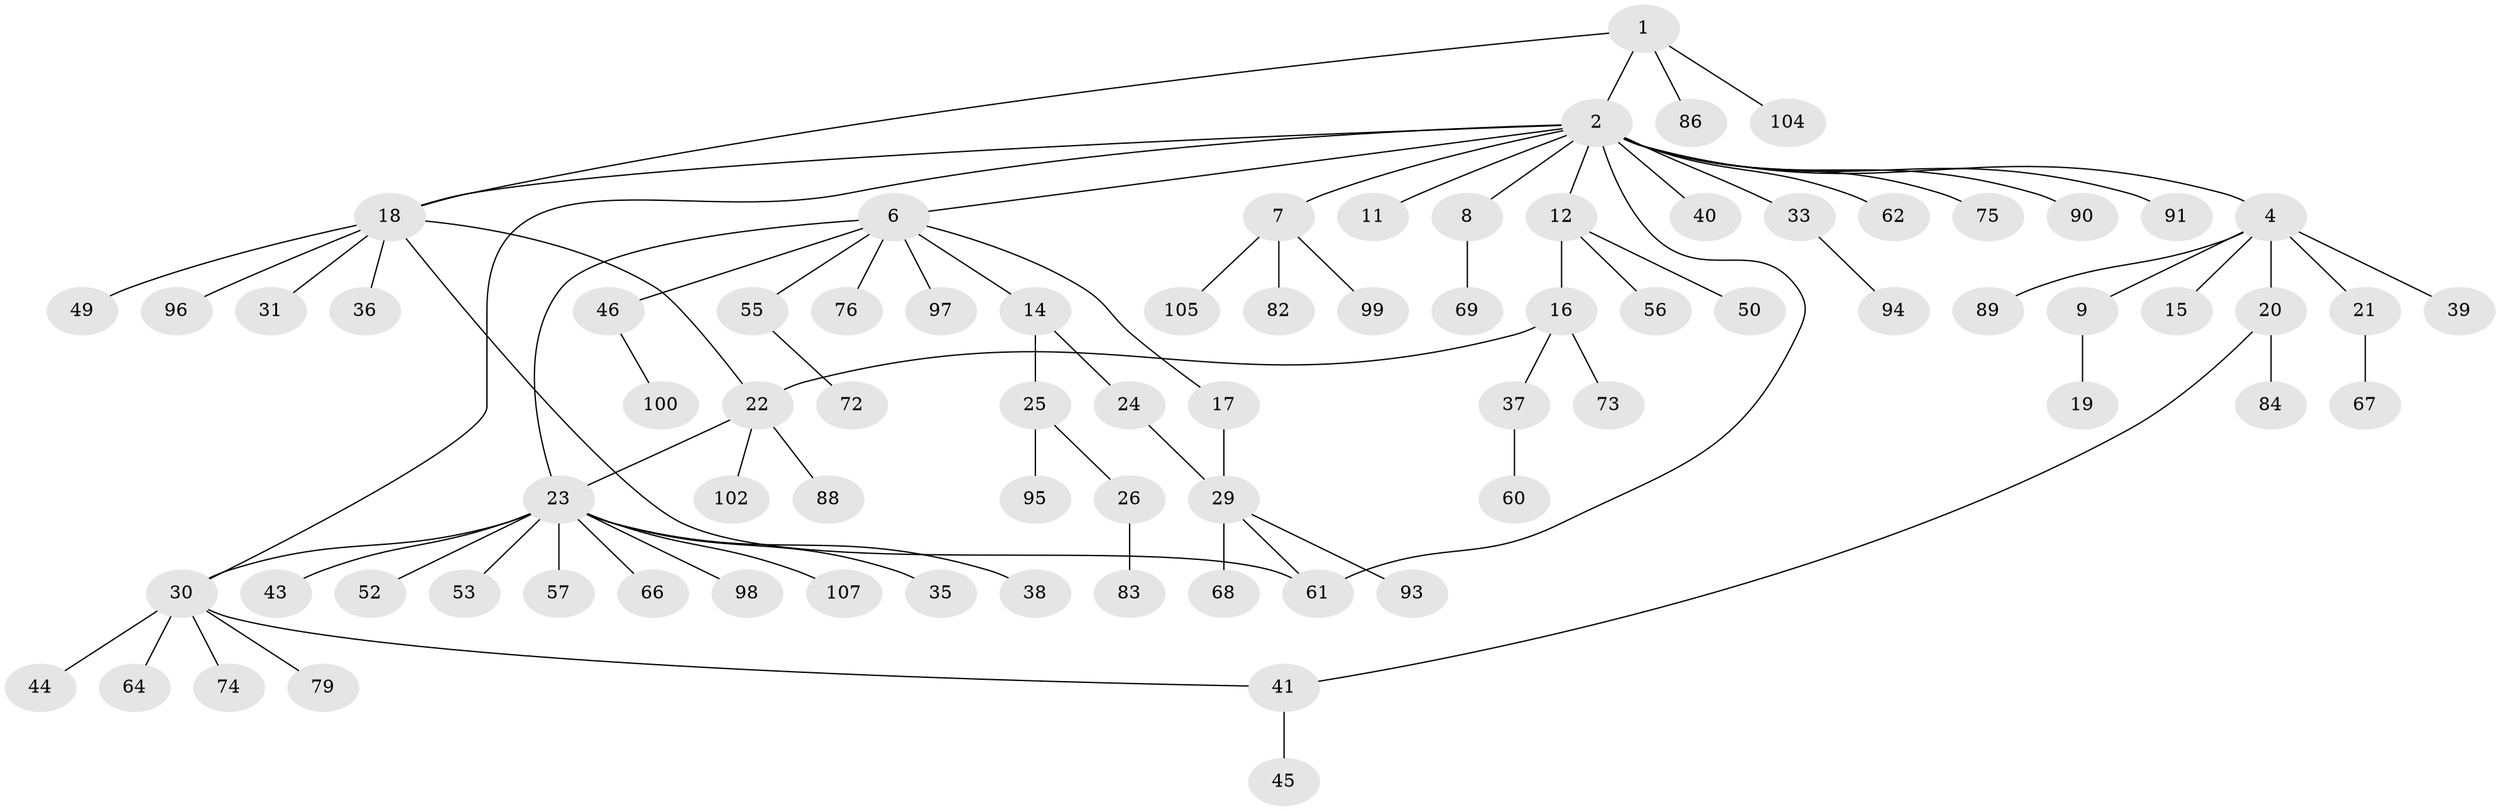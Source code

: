 // original degree distribution, {3: 0.1388888888888889, 16: 0.009259259259259259, 8: 0.018518518518518517, 1: 0.6018518518518519, 9: 0.009259259259259259, 2: 0.1388888888888889, 4: 0.037037037037037035, 5: 0.018518518518518517, 6: 0.018518518518518517, 11: 0.009259259259259259}
// Generated by graph-tools (version 1.1) at 2025/41/03/06/25 10:41:51]
// undirected, 78 vertices, 85 edges
graph export_dot {
graph [start="1"]
  node [color=gray90,style=filled];
  1 [super="+3"];
  2 [super="+13"];
  4 [super="+5"];
  6 [super="+34"];
  7 [super="+10"];
  8 [super="+92"];
  9 [super="+47"];
  11;
  12 [super="+51"];
  14;
  15;
  16 [super="+28"];
  17 [super="+63"];
  18 [super="+42"];
  19 [super="+78"];
  20 [super="+27"];
  21 [super="+65"];
  22 [super="+59"];
  23 [super="+32"];
  24;
  25 [super="+108"];
  26;
  29 [super="+81"];
  30 [super="+58"];
  31;
  33 [super="+71"];
  35;
  36 [super="+48"];
  37;
  38;
  39 [super="+70"];
  40 [super="+87"];
  41 [super="+85"];
  43;
  44;
  45;
  46 [super="+54"];
  49;
  50;
  52;
  53 [super="+101"];
  55 [super="+106"];
  56;
  57;
  60;
  61 [super="+103"];
  62;
  64;
  66;
  67;
  68;
  69 [super="+77"];
  72;
  73;
  74;
  75;
  76 [super="+80"];
  79;
  82;
  83;
  84;
  86;
  88;
  89;
  90;
  91;
  93;
  94;
  95;
  96;
  97;
  98;
  99;
  100;
  102;
  104;
  105;
  107;
  1 -- 2;
  1 -- 104;
  1 -- 86;
  1 -- 18;
  2 -- 4;
  2 -- 6;
  2 -- 7;
  2 -- 8;
  2 -- 11;
  2 -- 12;
  2 -- 18;
  2 -- 30;
  2 -- 33;
  2 -- 40;
  2 -- 62;
  2 -- 75;
  2 -- 91;
  2 -- 90;
  2 -- 61;
  4 -- 9;
  4 -- 15;
  4 -- 20;
  4 -- 21;
  4 -- 39;
  4 -- 89;
  6 -- 14;
  6 -- 17;
  6 -- 23;
  6 -- 46;
  6 -- 55;
  6 -- 76;
  6 -- 97;
  7 -- 105;
  7 -- 82;
  7 -- 99;
  8 -- 69;
  9 -- 19;
  12 -- 16;
  12 -- 50;
  12 -- 56;
  14 -- 24;
  14 -- 25;
  16 -- 22;
  16 -- 37;
  16 -- 73;
  17 -- 29;
  18 -- 22;
  18 -- 31;
  18 -- 36;
  18 -- 49;
  18 -- 61;
  18 -- 96;
  20 -- 41;
  20 -- 84;
  21 -- 67;
  22 -- 23;
  22 -- 88;
  22 -- 102;
  23 -- 35;
  23 -- 38;
  23 -- 43;
  23 -- 52;
  23 -- 53;
  23 -- 57;
  23 -- 98;
  23 -- 107;
  23 -- 66;
  23 -- 30;
  24 -- 29;
  25 -- 26;
  25 -- 95;
  26 -- 83;
  29 -- 61;
  29 -- 68;
  29 -- 93;
  30 -- 44;
  30 -- 64;
  30 -- 79;
  30 -- 74;
  30 -- 41;
  33 -- 94;
  37 -- 60;
  41 -- 45;
  46 -- 100;
  55 -- 72;
}
